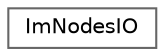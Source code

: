 digraph "Graphical Class Hierarchy"
{
 // LATEX_PDF_SIZE
  bgcolor="transparent";
  edge [fontname=Helvetica,fontsize=10,labelfontname=Helvetica,labelfontsize=10];
  node [fontname=Helvetica,fontsize=10,shape=box,height=0.2,width=0.4];
  rankdir="LR";
  Node0 [label="ImNodesIO",height=0.2,width=0.4,color="grey40", fillcolor="white", style="filled",URL="$struct_im_nodes_i_o.html",tooltip=" "];
}
